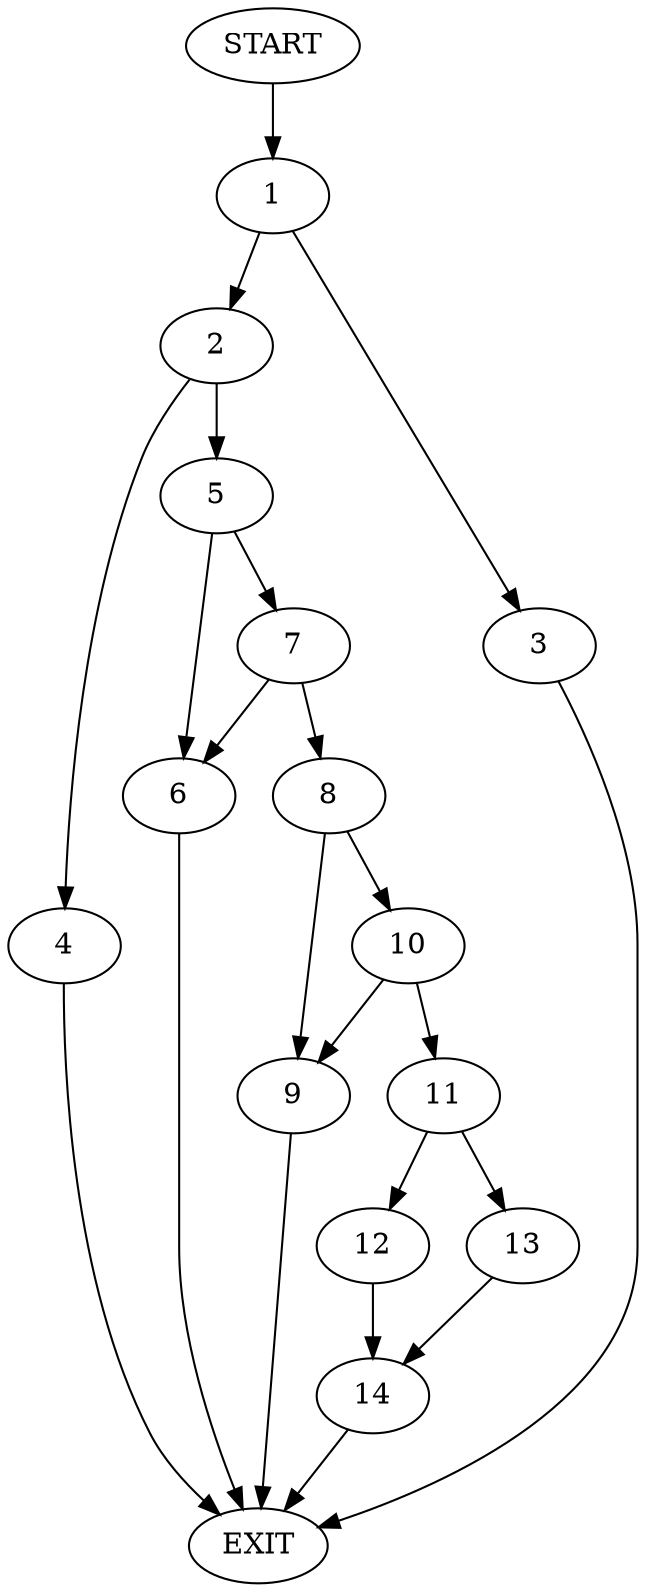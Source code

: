 digraph {
0 [label="START"]
15 [label="EXIT"]
0 -> 1
1 -> 2
1 -> 3
3 -> 15
2 -> 4
2 -> 5
4 -> 15
5 -> 6
5 -> 7
6 -> 15
7 -> 8
7 -> 6
8 -> 9
8 -> 10
9 -> 15
10 -> 9
10 -> 11
11 -> 12
11 -> 13
13 -> 14
12 -> 14
14 -> 15
}
